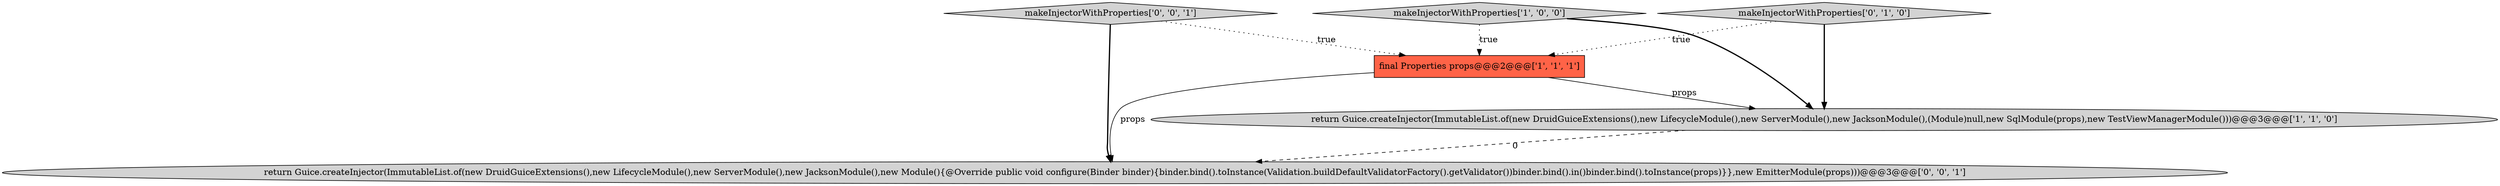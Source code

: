 digraph {
5 [style = filled, label = "makeInjectorWithProperties['0', '0', '1']", fillcolor = lightgray, shape = diamond image = "AAA0AAABBB3BBB"];
2 [style = filled, label = "final Properties props@@@2@@@['1', '1', '1']", fillcolor = tomato, shape = box image = "AAA0AAABBB1BBB"];
0 [style = filled, label = "return Guice.createInjector(ImmutableList.of(new DruidGuiceExtensions(),new LifecycleModule(),new ServerModule(),new JacksonModule(),(Module)null,new SqlModule(props),new TestViewManagerModule()))@@@3@@@['1', '1', '0']", fillcolor = lightgray, shape = ellipse image = "AAA0AAABBB1BBB"];
1 [style = filled, label = "makeInjectorWithProperties['1', '0', '0']", fillcolor = lightgray, shape = diamond image = "AAA0AAABBB1BBB"];
4 [style = filled, label = "return Guice.createInjector(ImmutableList.of(new DruidGuiceExtensions(),new LifecycleModule(),new ServerModule(),new JacksonModule(),new Module(){@Override public void configure(Binder binder){binder.bind().toInstance(Validation.buildDefaultValidatorFactory().getValidator())binder.bind().in()binder.bind().toInstance(props)}},new EmitterModule(props)))@@@3@@@['0', '0', '1']", fillcolor = lightgray, shape = ellipse image = "AAA0AAABBB3BBB"];
3 [style = filled, label = "makeInjectorWithProperties['0', '1', '0']", fillcolor = lightgray, shape = diamond image = "AAA0AAABBB2BBB"];
1->2 [style = dotted, label="true"];
3->0 [style = bold, label=""];
3->2 [style = dotted, label="true"];
0->4 [style = dashed, label="0"];
5->2 [style = dotted, label="true"];
2->4 [style = solid, label="props"];
5->4 [style = bold, label=""];
1->0 [style = bold, label=""];
2->0 [style = solid, label="props"];
}
